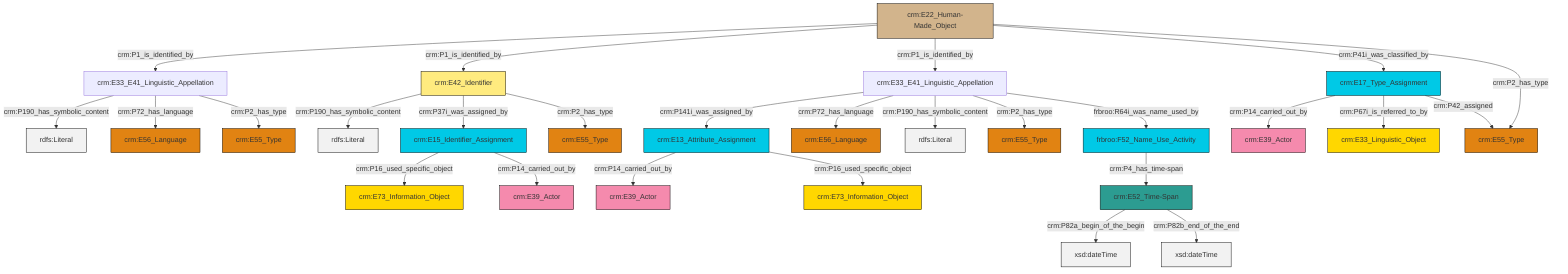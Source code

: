 graph TD
classDef Literal fill:#f2f2f2,stroke:#000000;
classDef CRM_Entity fill:#FFFFFF,stroke:#000000;
classDef Temporal_Entity fill:#00C9E6, stroke:#000000;
classDef Type fill:#E18312, stroke:#000000;
classDef Time-Span fill:#2C9C91, stroke:#000000;
classDef Appellation fill:#FFEB7F, stroke:#000000;
classDef Place fill:#008836, stroke:#000000;
classDef Persistent_Item fill:#B266B2, stroke:#000000;
classDef Conceptual_Object fill:#FFD700, stroke:#000000;
classDef Physical_Thing fill:#D2B48C, stroke:#000000;
classDef Actor fill:#f58aad, stroke:#000000;
classDef PC_Classes fill:#4ce600, stroke:#000000;
classDef Multi fill:#cccccc,stroke:#000000;

0["crm:E42_Identifier"]:::Appellation -->|crm:P190_has_symbolic_content| 1[rdfs:Literal]:::Literal
2["crm:E22_Human-Made_Object"]:::Physical_Thing -->|crm:P1_is_identified_by| 3["crm:E33_E41_Linguistic_Appellation"]:::Default
8["crm:E17_Type_Assignment"]:::Temporal_Entity -->|crm:P14_carried_out_by| 9["crm:E39_Actor"]:::Actor
0["crm:E42_Identifier"]:::Appellation -->|crm:P37i_was_assigned_by| 10["crm:E15_Identifier_Assignment"]:::Temporal_Entity
15["crm:E33_E41_Linguistic_Appellation"]:::Default -->|crm:P141i_was_assigned_by| 13["crm:E13_Attribute_Assignment"]:::Temporal_Entity
3["crm:E33_E41_Linguistic_Appellation"]:::Default -->|crm:P190_has_symbolic_content| 16[rdfs:Literal]:::Literal
15["crm:E33_E41_Linguistic_Appellation"]:::Default -->|crm:P72_has_language| 17["crm:E56_Language"]:::Type
2["crm:E22_Human-Made_Object"]:::Physical_Thing -->|crm:P1_is_identified_by| 0["crm:E42_Identifier"]:::Appellation
8["crm:E17_Type_Assignment"]:::Temporal_Entity -->|crm:P67i_is_referred_to_by| 21["crm:E33_Linguistic_Object"]:::Conceptual_Object
8["crm:E17_Type_Assignment"]:::Temporal_Entity -->|crm:P42_assigned| 22["crm:E55_Type"]:::Type
2["crm:E22_Human-Made_Object"]:::Physical_Thing -->|crm:P1_is_identified_by| 15["crm:E33_E41_Linguistic_Appellation"]:::Default
2["crm:E22_Human-Made_Object"]:::Physical_Thing -->|crm:P41i_was_classified_by| 8["crm:E17_Type_Assignment"]:::Temporal_Entity
25["crm:E52_Time-Span"]:::Time-Span -->|crm:P82a_begin_of_the_begin| 29[xsd:dateTime]:::Literal
2["crm:E22_Human-Made_Object"]:::Physical_Thing -->|crm:P2_has_type| 22["crm:E55_Type"]:::Type
4["frbroo:F52_Name_Use_Activity"]:::Temporal_Entity -->|crm:P4_has_time-span| 25["crm:E52_Time-Span"]:::Time-Span
13["crm:E13_Attribute_Assignment"]:::Temporal_Entity -->|crm:P14_carried_out_by| 11["crm:E39_Actor"]:::Actor
13["crm:E13_Attribute_Assignment"]:::Temporal_Entity -->|crm:P16_used_specific_object| 23["crm:E73_Information_Object"]:::Conceptual_Object
15["crm:E33_E41_Linguistic_Appellation"]:::Default -->|crm:P190_has_symbolic_content| 37[rdfs:Literal]:::Literal
3["crm:E33_E41_Linguistic_Appellation"]:::Default -->|crm:P72_has_language| 31["crm:E56_Language"]:::Type
0["crm:E42_Identifier"]:::Appellation -->|crm:P2_has_type| 27["crm:E55_Type"]:::Type
15["crm:E33_E41_Linguistic_Appellation"]:::Default -->|crm:P2_has_type| 38["crm:E55_Type"]:::Type
25["crm:E52_Time-Span"]:::Time-Span -->|crm:P82b_end_of_the_end| 41[xsd:dateTime]:::Literal
10["crm:E15_Identifier_Assignment"]:::Temporal_Entity -->|crm:P16_used_specific_object| 6["crm:E73_Information_Object"]:::Conceptual_Object
3["crm:E33_E41_Linguistic_Appellation"]:::Default -->|crm:P2_has_type| 18["crm:E55_Type"]:::Type
15["crm:E33_E41_Linguistic_Appellation"]:::Default -->|frbroo:R64i_was_name_used_by| 4["frbroo:F52_Name_Use_Activity"]:::Temporal_Entity
10["crm:E15_Identifier_Assignment"]:::Temporal_Entity -->|crm:P14_carried_out_by| 44["crm:E39_Actor"]:::Actor